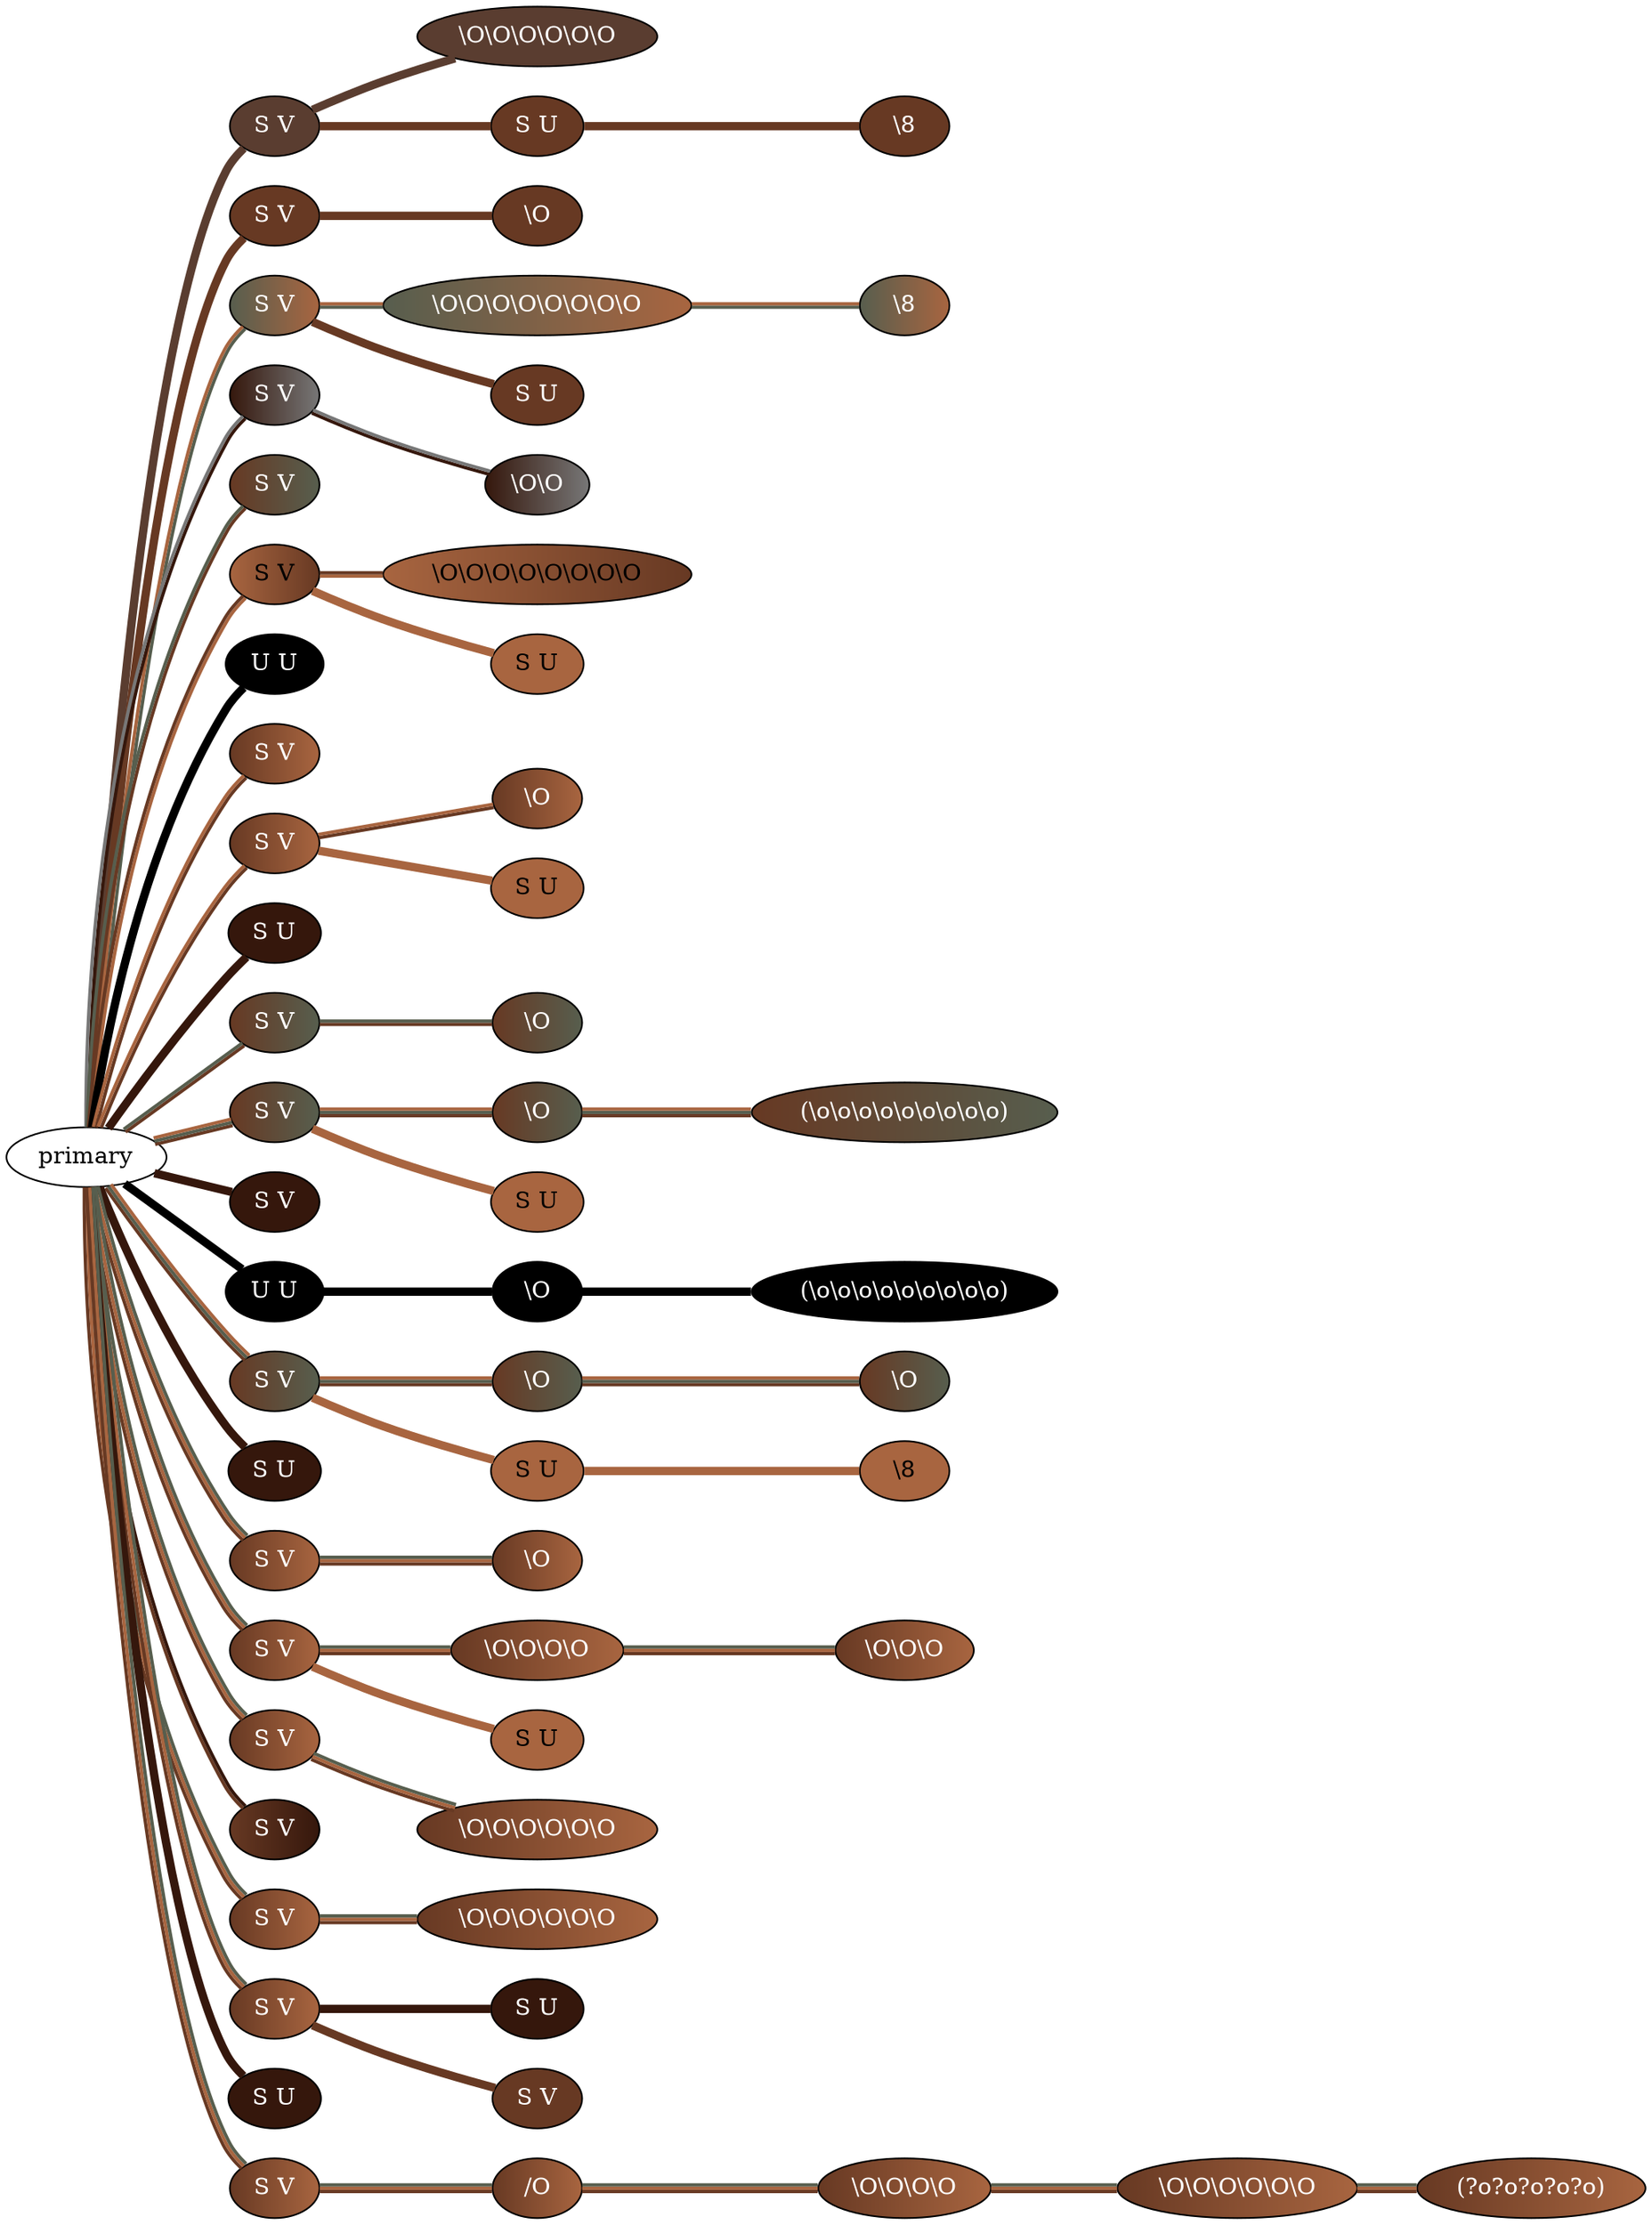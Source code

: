 graph {
 graph [rankdir=LR]
"1" [qtype="pendant_node", pendant_colors="#5A3D30", pendant_ply="S", pendant_attach="V", pendant_length="22.5", label="S V", style=filled, fillcolor="#5A3D30", fontcolor="#ffffff"]
"primary" -- "1" [qtype="pendant_link",penwidth=5,color="#5A3D30"]
"1:0" [qtype="knot_node", knot_value="6", knot_type="S", knot_position="20.5", knot_spin="Z", label="\\O\\O\\O\\O\\O\\O", style=filled, fillcolor="#5A3D30" , fontcolor="#ffffff"]
"1" -- "1:0" [qtype="knot_link",penwidth=5,color="#5A3D30"]
"1s1" [qtype="pendant_node", pendant_colors="#673923", pendant_ply="S", pendant_attach="U", pendant_length="37.0", label="S U", style=filled, fillcolor="#673923", fontcolor="#ffffff"]
"1" -- "1s1" [qtype="pendant_link",penwidth=5,color="#673923"]
"1s1:0" [qtype="knot_node", knot_value="1", knot_type="E", knot_position="29.5", knot_spin="Z", label="\\8", style=filled, fillcolor="#673923" , fontcolor="#ffffff"]
"1s1" -- "1s1:0" [qtype="knot_link",penwidth=5,color="#673923"]
"2" [qtype="pendant_node", pendant_colors="#673923", pendant_ply="S", pendant_attach="V", pendant_length="14.5", label="S V", style=filled, fillcolor="#673923", fontcolor="#ffffff"]
"primary" -- "2" [qtype="pendant_link",penwidth=5,color="#673923"]
"2:0" [qtype="knot_node", knot_value="1", knot_type="S", knot_position="11.5", knot_spin="Z", label="\\O", style=filled, fillcolor="#673923" , fontcolor="#ffffff"]
"2" -- "2:0" [qtype="knot_link",penwidth=5,color="#673923"]
"3" [qtype="pendant_node", pendant_colors="#575E4E:#A86540", pendant_ply="S", pendant_attach="V", pendant_length="33.5", label="S V", style=filled, fillcolor="#575E4E:#A86540", fontcolor="#ffffff"]
"primary" -- "3" [qtype="pendant_link",penwidth=2,color="#575E4E:#A86540"]
"3:0" [qtype="knot_node", knot_value="8", knot_type="S", knot_position="21.0", knot_spin="Z", label="\\O\\O\\O\\O\\O\\O\\O\\O", style=filled, fillcolor="#575E4E:#A86540" , fontcolor="#ffffff"]
"3" -- "3:0" [qtype="knot_link",penwidth=2,color="#575E4E:#A86540"]
"3:1" [qtype="knot_node", knot_value="1", knot_type="E", knot_position="29.5", knot_spin="Z", label="\\8", style=filled, fillcolor="#575E4E:#A86540" , fontcolor="#ffffff"]
"3:0" -- "3:1" [qtype="knot_link",penwidth=2,color="#575E4E:#A86540"]
"3s1" [qtype="pendant_node", pendant_colors="#673923", pendant_ply="S", pendant_attach="U", pendant_length="21.5", label="S U", style=filled, fillcolor="#673923", fontcolor="#ffffff"]
"3" -- "3s1" [qtype="pendant_link",penwidth=5,color="#673923"]
"4" [qtype="pendant_node", pendant_colors="#35170C:#777777", pendant_ply="S", pendant_attach="V", pendant_length="45.5", label="S V", style=filled, fillcolor="#35170C:#777777", fontcolor="#ffffff"]
"primary" -- "4" [qtype="pendant_link",penwidth=2,color="#35170C:#777777"]
"4:0" [qtype="knot_node", knot_value="2", knot_type="S", knot_position="21.0", knot_spin="Z", label="\\O\\O", style=filled, fillcolor="#35170C:#777777" , fontcolor="#ffffff"]
"4" -- "4:0" [qtype="knot_link",penwidth=2,color="#35170C:#777777"]
"5" [qtype="pendant_node", pendant_colors="#673923:#575E4E", pendant_ply="S", pendant_attach="V", pendant_length="8.0", label="S V", style=filled, fillcolor="#673923:#575E4E", fontcolor="#ffffff"]
"primary" -- "5" [qtype="pendant_link",penwidth=2,color="#673923:#575E4E"]
"6" [qtype="pendant_node", pendant_colors="#A86540:#673923", pendant_ply="S", pendant_attach="V", pendant_length="26.5", label="S V", style=filled, fillcolor="#A86540:#673923", fontcolor="#000000"]
"primary" -- "6" [qtype="pendant_link",penwidth=2,color="#A86540:#673923"]
"6:0" [qtype="knot_node", knot_value="8", knot_type="S", knot_position="19.0", knot_spin="Z", label="\\O\\O\\O\\O\\O\\O\\O\\O", style=filled, fillcolor="#A86540:#673923" , fontcolor="#000000"]
"6" -- "6:0" [qtype="knot_link",penwidth=2,color="#A86540:#673923"]
"6s1" [qtype="pendant_node", pendant_colors="#A86540", pendant_ply="S", pendant_attach="U", pendant_length="8.5", label="S U", style=filled, fillcolor="#A86540", fontcolor="#000000"]
"6" -- "6s1" [qtype="pendant_link",penwidth=5,color="#A86540"]
"7" [qtype="pendant_node", pendant_colors="#000000", pendant_ply="U", pendant_attach="U", pendant_length="0.0", label="U U", style=filled, fillcolor="#000000", fontcolor="#ffffff"]
"primary" -- "7" [qtype="pendant_link",penwidth=5,color="#000000"]
"8" [qtype="pendant_node", pendant_colors="#673923:#A86540", pendant_ply="S", pendant_attach="V", pendant_length="9.5", label="S V", style=filled, fillcolor="#673923:#A86540", fontcolor="#ffffff"]
"primary" -- "8" [qtype="pendant_link",penwidth=2,color="#673923:#A86540"]
"9" [qtype="pendant_node", pendant_colors="#673923:#A86540", pendant_ply="S", pendant_attach="V", pendant_length="24.5", label="S V", style=filled, fillcolor="#673923:#A86540", fontcolor="#ffffff"]
"primary" -- "9" [qtype="pendant_link",penwidth=2,color="#673923:#A86540"]
"9:0" [qtype="knot_node", knot_value="1", knot_type="S", knot_position="11.0", knot_spin="Z", label="\\O", style=filled, fillcolor="#673923:#A86540" , fontcolor="#ffffff"]
"9" -- "9:0" [qtype="knot_link",penwidth=2,color="#673923:#A86540"]
"9s1" [qtype="pendant_node", pendant_colors="#A86540", pendant_ply="S", pendant_attach="U", pendant_length="4.5", label="S U", style=filled, fillcolor="#A86540", fontcolor="#000000"]
"9" -- "9s1" [qtype="pendant_link",penwidth=5,color="#A86540"]
"10" [qtype="pendant_node", pendant_colors="#35170C", pendant_ply="S", pendant_attach="U", pendant_length="0.0", label="S U", style=filled, fillcolor="#35170C", fontcolor="#ffffff"]
"primary" -- "10" [qtype="pendant_link",penwidth=5,color="#35170C"]
"11" [qtype="pendant_node", pendant_colors="#673923:#575E4E", pendant_ply="S", pendant_attach="V", pendant_length="24.0", label="S V", style=filled, fillcolor="#673923:#575E4E", fontcolor="#ffffff"]
"primary" -- "11" [qtype="pendant_link",penwidth=2,color="#673923:#575E4E"]
"11:0" [qtype="knot_node", knot_value="1", knot_type="S", knot_position="10.5", knot_spin="Z", label="\\O", style=filled, fillcolor="#673923:#575E4E" , fontcolor="#ffffff"]
"11" -- "11:0" [qtype="knot_link",penwidth=2,color="#673923:#575E4E"]
"12" [qtype="pendant_node", pendant_colors="#673923:#575E4E:#A86540", pendant_ply="S", pendant_attach="V", pendant_length="37.0", label="S V", style=filled, fillcolor="#673923:#575E4E:#A86540", fontcolor="#ffffff"]
"primary" -- "12" [qtype="pendant_link",penwidth=2,color="#673923:#575E4E:#A86540"]
"12:0" [qtype="knot_node", knot_value="1", knot_type="S", knot_position="11.0", knot_spin="Z", label="\\O", style=filled, fillcolor="#673923:#575E4E:#A86540" , fontcolor="#ffffff"]
"12" -- "12:0" [qtype="knot_link",penwidth=2,color="#673923:#575E4E:#A86540"]
"12:1" [qtype="knot_node", knot_value="9", knot_type="L", knot_position="28.0", knot_spin="Z", label="(\\o\\o\\o\\o\\o\\o\\o\\o\\o)", style=filled, fillcolor="#673923:#575E4E:#A86540" , fontcolor="#ffffff"]
"12:0" -- "12:1" [qtype="knot_link",penwidth=2,color="#673923:#575E4E:#A86540"]
"12s1" [qtype="pendant_node", pendant_colors="#A86540", pendant_ply="S", pendant_attach="U", pendant_length="17.5", label="S U", style=filled, fillcolor="#A86540", fontcolor="#000000"]
"12" -- "12s1" [qtype="pendant_link",penwidth=5,color="#A86540"]
"13" [qtype="pendant_node", pendant_colors="#35170C", pendant_ply="S", pendant_attach="V", pendant_length="0.0", label="S V", style=filled, fillcolor="#35170C", fontcolor="#ffffff"]
"primary" -- "13" [qtype="pendant_link",penwidth=5,color="#35170C"]
"14" [qtype="pendant_node", pendant_colors="#000000", pendant_ply="U", pendant_attach="U", pendant_length="57.0", label="U U", style=filled, fillcolor="#000000", fontcolor="#ffffff"]
"primary" -- "14" [qtype="pendant_link",penwidth=5,color="#000000"]
"14:0" [qtype="knot_node", knot_value="1", knot_type="S", knot_position="11.0", knot_spin="Z", label="\\O", style=filled, fillcolor="#000000" , fontcolor="#ffffff"]
"14" -- "14:0" [qtype="knot_link",penwidth=5,color="#000000"]
"14:1" [qtype="knot_node", knot_value="9", knot_type="L", knot_position="28.0", knot_spin="Z", label="(\\o\\o\\o\\o\\o\\o\\o\\o\\o)", style=filled, fillcolor="#000000" , fontcolor="#ffffff"]
"14:0" -- "14:1" [qtype="knot_link",penwidth=5,color="#000000"]
"15" [qtype="pendant_node", pendant_colors="#673923:#575E4E:#A86540", pendant_ply="S", pendant_attach="V", pendant_length="24.5", label="S V", style=filled, fillcolor="#673923:#575E4E:#A86540", fontcolor="#ffffff"]
"primary" -- "15" [qtype="pendant_link",penwidth=2,color="#673923:#575E4E:#A86540"]
"15:0" [qtype="knot_node", knot_value="1", knot_type="S", knot_position="10.5", knot_spin="Z", label="\\O", style=filled, fillcolor="#673923:#575E4E:#A86540" , fontcolor="#ffffff"]
"15" -- "15:0" [qtype="knot_link",penwidth=2,color="#673923:#575E4E:#A86540"]
"15:1" [qtype="knot_node", knot_value="1", knot_type="S", knot_position="19.5", knot_spin="Z", label="\\O", style=filled, fillcolor="#673923:#575E4E:#A86540" , fontcolor="#ffffff"]
"15:0" -- "15:1" [qtype="knot_link",penwidth=2,color="#673923:#575E4E:#A86540"]
"15s1" [qtype="pendant_node", pendant_colors="#A86540", pendant_ply="S", pendant_attach="U", pendant_length="40.5", label="S U", style=filled, fillcolor="#A86540", fontcolor="#000000"]
"15" -- "15s1" [qtype="pendant_link",penwidth=5,color="#A86540"]
"15s1:0" [qtype="knot_node", knot_value="1", knot_type="E", knot_position="26.5", knot_spin="Z", label="\\8", style=filled, fillcolor="#A86540" , fontcolor="#000000"]
"15s1" -- "15s1:0" [qtype="knot_link",penwidth=5,color="#A86540"]
"16" [qtype="pendant_node", pendant_colors="#35170C", pendant_ply="S", pendant_attach="U", pendant_length="0.0", label="S U", style=filled, fillcolor="#35170C", fontcolor="#ffffff"]
"primary" -- "16" [qtype="pendant_link",penwidth=5,color="#35170C"]
"17" [qtype="pendant_node", pendant_colors="#673923:#A86540:#575E4E", pendant_ply="S", pendant_attach="V", pendant_length="48.0", label="S V", style=filled, fillcolor="#673923:#A86540:#575E4E", fontcolor="#ffffff"]
"primary" -- "17" [qtype="pendant_link",penwidth=2,color="#673923:#A86540:#575E4E"]
"17:0" [qtype="knot_node", knot_value="1", knot_type="S", knot_position="11.0", knot_spin="Z", label="\\O", style=filled, fillcolor="#673923:#A86540:#575E4E" , fontcolor="#ffffff"]
"17" -- "17:0" [qtype="knot_link",penwidth=2,color="#673923:#A86540:#575E4E"]
"18" [qtype="pendant_node", pendant_colors="#673923:#A86540:#575E4E", pendant_ply="S", pendant_attach="V", pendant_length="22.5", label="S V", style=filled, fillcolor="#673923:#A86540:#575E4E", fontcolor="#ffffff"]
"primary" -- "18" [qtype="pendant_link",penwidth=2,color="#673923:#A86540:#575E4E"]
"18:0" [qtype="knot_node", knot_value="4", knot_type="S", knot_position="11.0", knot_spin="Z", label="\\O\\O\\O\\O", style=filled, fillcolor="#673923:#A86540:#575E4E" , fontcolor="#ffffff"]
"18" -- "18:0" [qtype="knot_link",penwidth=2,color="#673923:#A86540:#575E4E"]
"18:1" [qtype="knot_node", knot_value="3", knot_type="S", knot_position="18.0", knot_spin="Z", label="\\O\\O\\O", style=filled, fillcolor="#673923:#A86540:#575E4E" , fontcolor="#ffffff"]
"18:0" -- "18:1" [qtype="knot_link",penwidth=2,color="#673923:#A86540:#575E4E"]
"18s1" [qtype="pendant_node", pendant_colors="#A86540", pendant_ply="S", pendant_attach="U", pendant_length="12.0", label="S U", style=filled, fillcolor="#A86540", fontcolor="#000000"]
"18" -- "18s1" [qtype="pendant_link",penwidth=5,color="#A86540"]
"19" [qtype="pendant_node", pendant_colors="#673923:#A86540:#575E4E", pendant_ply="S", pendant_attach="V", pendant_length="13.0", label="S V", style=filled, fillcolor="#673923:#A86540:#575E4E", fontcolor="#ffffff"]
"primary" -- "19" [qtype="pendant_link",penwidth=2,color="#673923:#A86540:#575E4E"]
"19:0" [qtype="knot_node", knot_value="6", knot_type="S", knot_position="10.5", knot_spin="Z", label="\\O\\O\\O\\O\\O\\O", style=filled, fillcolor="#673923:#A86540:#575E4E" , fontcolor="#ffffff"]
"19" -- "19:0" [qtype="knot_link",penwidth=2,color="#673923:#A86540:#575E4E"]
"20" [qtype="pendant_node", pendant_colors="#673923:#35170C", pendant_ply="S", pendant_attach="V", pendant_length="0.0", label="S V", style=filled, fillcolor="#673923:#35170C", fontcolor="#ffffff"]
"primary" -- "20" [qtype="pendant_link",penwidth=2,color="#673923:#35170C"]
"21" [qtype="pendant_node", pendant_colors="#673923:#A86540:#575E4E", pendant_ply="S", pendant_attach="V", pendant_length="18.5", label="S V", style=filled, fillcolor="#673923:#A86540:#575E4E", fontcolor="#ffffff"]
"primary" -- "21" [qtype="pendant_link",penwidth=2,color="#673923:#A86540:#575E4E"]
"21:0" [qtype="knot_node", knot_value="6", knot_type="S", knot_position="10.5", knot_spin="Z", label="\\O\\O\\O\\O\\O\\O", style=filled, fillcolor="#673923:#A86540:#575E4E" , fontcolor="#ffffff"]
"21" -- "21:0" [qtype="knot_link",penwidth=2,color="#673923:#A86540:#575E4E"]
"22" [qtype="pendant_node", pendant_colors="#673923:#A86540:#575E4E", pendant_ply="S", pendant_attach="V", pendant_length="5.0", label="S V", style=filled, fillcolor="#673923:#A86540:#575E4E", fontcolor="#ffffff"]
"primary" -- "22" [qtype="pendant_link",penwidth=2,color="#673923:#A86540:#575E4E"]
"22s1" [qtype="pendant_node", pendant_colors="#35170C", pendant_ply="S", pendant_attach="U", pendant_length="0.0", label="S U", style=filled, fillcolor="#35170C", fontcolor="#ffffff"]
"22" -- "22s1" [qtype="pendant_link",penwidth=5,color="#35170C"]
"22s2" [qtype="pendant_node", pendant_colors="#673923", pendant_ply="S", pendant_attach="V", pendant_length="1.0", label="S V", style=filled, fillcolor="#673923", fontcolor="#ffffff"]
"22" -- "22s2" [qtype="pendant_link",penwidth=5,color="#673923"]
"23" [qtype="pendant_node", pendant_colors="#35170C", pendant_ply="S", pendant_attach="U", pendant_length="0.0", label="S U", style=filled, fillcolor="#35170C", fontcolor="#ffffff"]
"primary" -- "23" [qtype="pendant_link",penwidth=5,color="#35170C"]
"24" [qtype="pendant_node", pendant_colors="#673923:#A86540:#575E4E", pendant_ply="S", pendant_attach="V", pendant_length="39.5", label="S V", style=filled, fillcolor="#673923:#A86540:#575E4E", fontcolor="#ffffff"]
"primary" -- "24" [qtype="pendant_link",penwidth=2,color="#673923:#A86540:#575E4E"]
"24:0" [qtype="knot_node", knot_value="1", knot_type="S", knot_position="2.5", knot_spin="S", label="/O", style=filled, fillcolor="#673923:#A86540:#575E4E" , fontcolor="#ffffff"]
"24" -- "24:0" [qtype="knot_link",penwidth=2,color="#673923:#A86540:#575E4E"]
"24:1" [qtype="knot_node", knot_value="4", knot_type="S", knot_position="18.0", knot_spin="Z", label="\\O\\O\\O\\O", style=filled, fillcolor="#673923:#A86540:#575E4E" , fontcolor="#ffffff"]
"24:0" -- "24:1" [qtype="knot_link",penwidth=2,color="#673923:#A86540:#575E4E"]
"24:2" [qtype="knot_node", knot_value="6", knot_type="S", knot_position="26.5", knot_spin="Z", label="\\O\\O\\O\\O\\O\\O", style=filled, fillcolor="#673923:#A86540:#575E4E" , fontcolor="#ffffff"]
"24:1" -- "24:2" [qtype="knot_link",penwidth=2,color="#673923:#A86540:#575E4E"]
"24:3" [qtype="knot_node", knot_value="5", knot_type="L", knot_position="35.5", knot_spin="U", label="(?o?o?o?o?o)", style=filled, fillcolor="#673923:#A86540:#575E4E" , fontcolor="#ffffff"]
"24:2" -- "24:3" [qtype="knot_link",penwidth=2,color="#673923:#A86540:#575E4E"]
}

